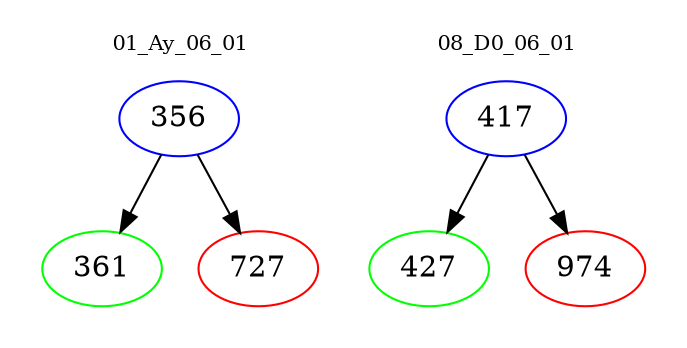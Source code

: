 digraph{
subgraph cluster_0 {
color = white
label = "01_Ay_06_01";
fontsize=10;
T0_356 [label="356", color="blue"]
T0_356 -> T0_361 [color="black"]
T0_361 [label="361", color="green"]
T0_356 -> T0_727 [color="black"]
T0_727 [label="727", color="red"]
}
subgraph cluster_1 {
color = white
label = "08_D0_06_01";
fontsize=10;
T1_417 [label="417", color="blue"]
T1_417 -> T1_427 [color="black"]
T1_427 [label="427", color="green"]
T1_417 -> T1_974 [color="black"]
T1_974 [label="974", color="red"]
}
}
